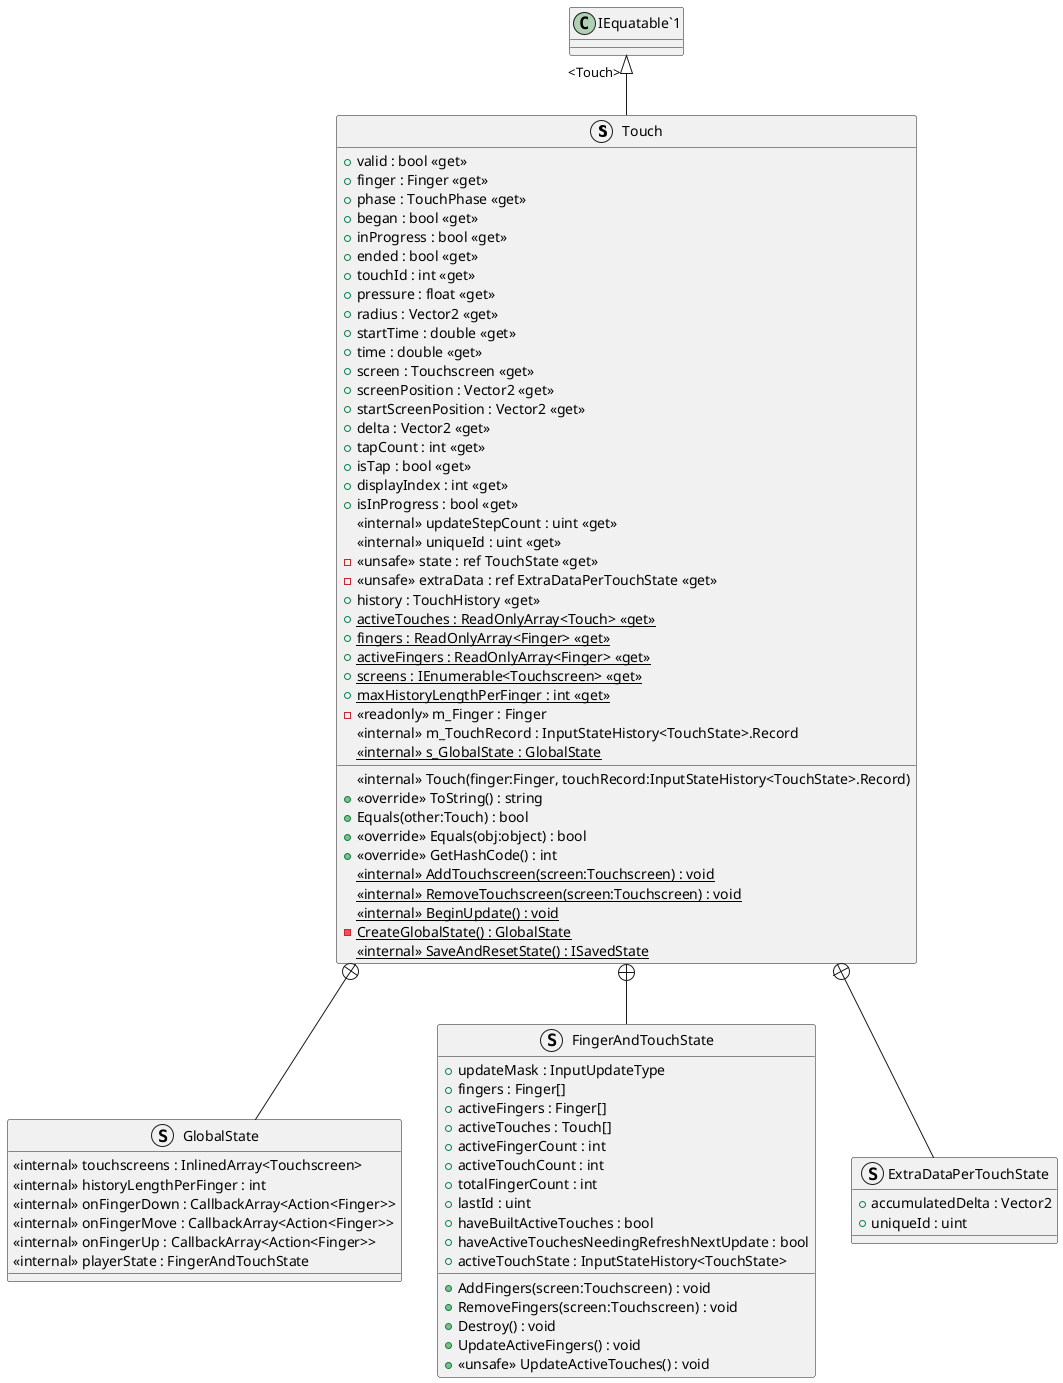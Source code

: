 @startuml
struct Touch {
    + valid : bool <<get>>
    + finger : Finger <<get>>
    + phase : TouchPhase <<get>>
    + began : bool <<get>>
    + inProgress : bool <<get>>
    + ended : bool <<get>>
    + touchId : int <<get>>
    + pressure : float <<get>>
    + radius : Vector2 <<get>>
    + startTime : double <<get>>
    + time : double <<get>>
    + screen : Touchscreen <<get>>
    + screenPosition : Vector2 <<get>>
    + startScreenPosition : Vector2 <<get>>
    + delta : Vector2 <<get>>
    + tapCount : int <<get>>
    + isTap : bool <<get>>
    + displayIndex : int <<get>>
    + isInProgress : bool <<get>>
    <<internal>> updateStepCount : uint <<get>>
    <<internal>> uniqueId : uint <<get>>
    - <<unsafe>> state : ref TouchState <<get>>
    - <<unsafe>> extraData : ref ExtraDataPerTouchState <<get>>
    + history : TouchHistory <<get>>
    + {static} activeTouches : ReadOnlyArray<Touch> <<get>>
    + {static} fingers : ReadOnlyArray<Finger> <<get>>
    + {static} activeFingers : ReadOnlyArray<Finger> <<get>>
    + {static} screens : IEnumerable<Touchscreen> <<get>>
    + {static} maxHistoryLengthPerFinger : int <<get>>
    <<internal>> Touch(finger:Finger, touchRecord:InputStateHistory<TouchState>.Record)
    + <<override>> ToString() : string
    + Equals(other:Touch) : bool
    + <<override>> Equals(obj:object) : bool
    + <<override>> GetHashCode() : int
    <<internal>> {static} AddTouchscreen(screen:Touchscreen) : void
    <<internal>> {static} RemoveTouchscreen(screen:Touchscreen) : void
    <<internal>> {static} BeginUpdate() : void
    - <<readonly>> m_Finger : Finger
    <<internal>> m_TouchRecord : InputStateHistory<TouchState>.Record
    - {static} CreateGlobalState() : GlobalState
    <<internal>> {static} s_GlobalState : GlobalState
    <<internal>> {static} SaveAndResetState() : ISavedState
}
struct GlobalState {
    <<internal>> touchscreens : InlinedArray<Touchscreen>
    <<internal>> historyLengthPerFinger : int
    <<internal>> onFingerDown : CallbackArray<Action<Finger>>
    <<internal>> onFingerMove : CallbackArray<Action<Finger>>
    <<internal>> onFingerUp : CallbackArray<Action<Finger>>
    <<internal>> playerState : FingerAndTouchState
}
struct FingerAndTouchState {
    + updateMask : InputUpdateType
    + fingers : Finger[]
    + activeFingers : Finger[]
    + activeTouches : Touch[]
    + activeFingerCount : int
    + activeTouchCount : int
    + totalFingerCount : int
    + lastId : uint
    + haveBuiltActiveTouches : bool
    + haveActiveTouchesNeedingRefreshNextUpdate : bool
    + activeTouchState : InputStateHistory<TouchState>
    + AddFingers(screen:Touchscreen) : void
    + RemoveFingers(screen:Touchscreen) : void
    + Destroy() : void
    + UpdateActiveFingers() : void
    + <<unsafe>> UpdateActiveTouches() : void
}
struct ExtraDataPerTouchState {
    + accumulatedDelta : Vector2
    + uniqueId : uint
}
"IEquatable`1" "<Touch>" <|-- Touch
Touch +-- GlobalState
Touch +-- FingerAndTouchState
Touch +-- ExtraDataPerTouchState
@enduml
